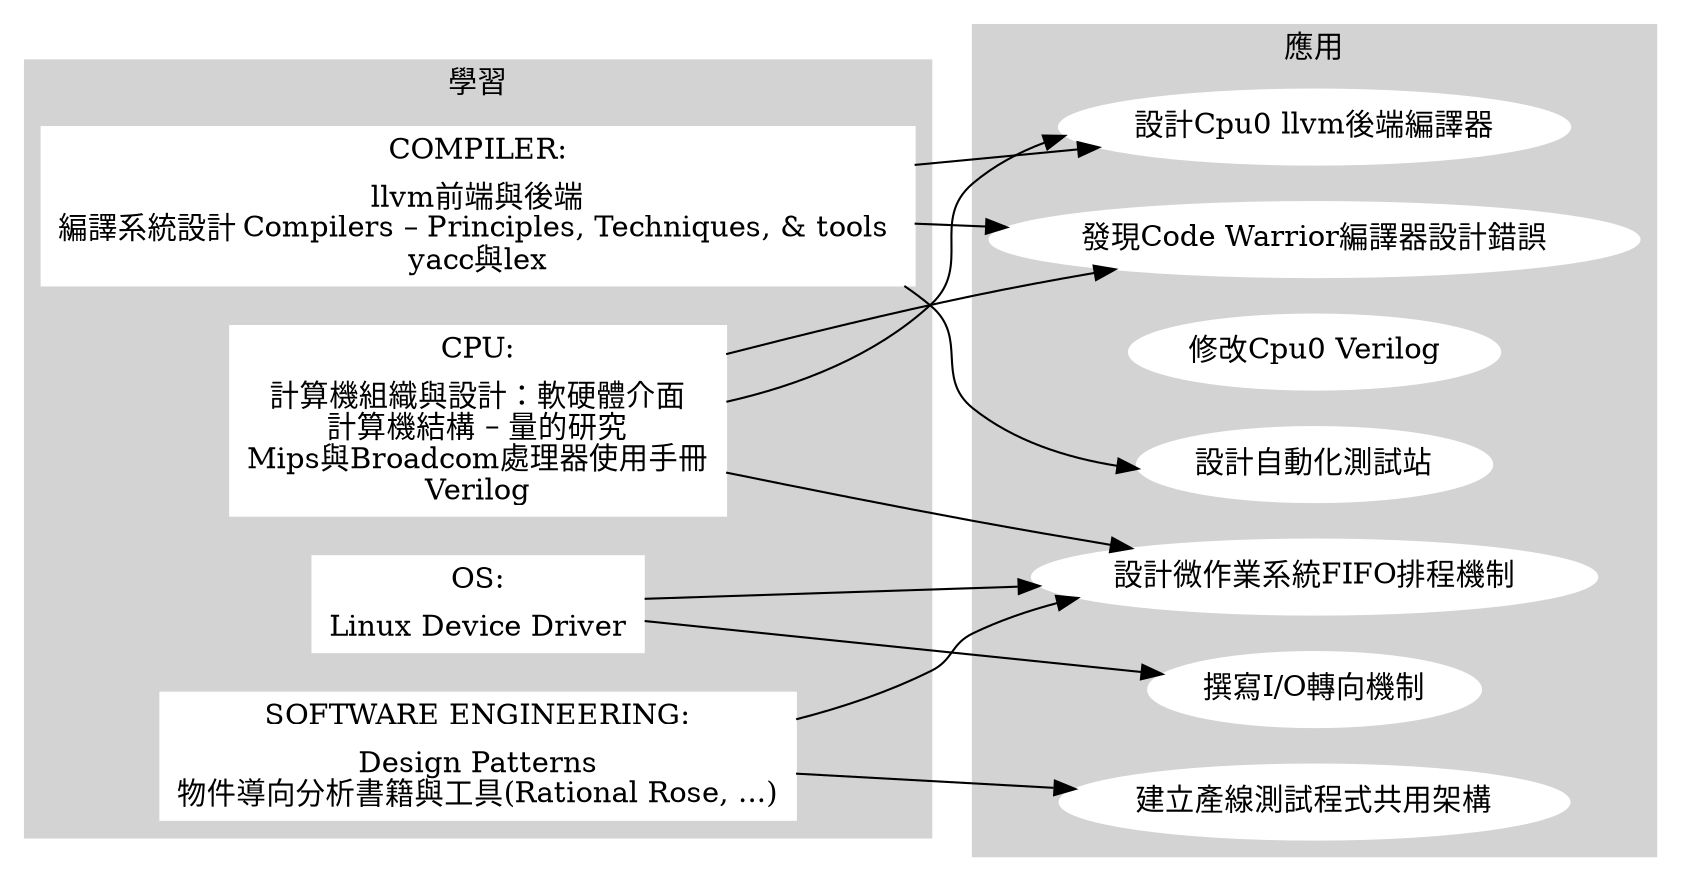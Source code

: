 // Free usage license, author: Chung-Shu Chen 陳鍾樞

digraph G {

  rankdir=LR;
  subgraph cluster_0 {
    style=filled;
    label = "學習";
    node [shape=record,style=filled,color=white]; CPU [label="CPU:|計算機組織與設計：軟硬體介面\n計算機結構 – 量的研究\nMips與Broadcom處理器使用手冊\nVerilog"];
    node [style=filled,color=white]; COMPILER [label="COMPILER:|llvm前端與後端\n編譯系統設計 Compilers – Principles, Techniques, & tools \nyacc與lex"];
    node [style=filled,color=white]; OS [label="OS:|Linux Device Driver"]; 
    node [style=filled,color=white]; "SOFTWARE ENGINEERING" [label="SOFTWARE ENGINEERING:|Design Patterns\n物件導向分析書籍與工具(Rational Rose, ...)"]; 
    color=lightgrey;
  }
  subgraph cluster_1 {
    style=filled;
    color=lightgrey;
    label = "應用";
    node [style=filled,color=white]; codewarrior [label="發現Code Warrior編譯器設計錯誤"];
    node [style=filled,color=white]; tinyos [label="設計微作業系統FIFO排程機制"];
    node [style=filled,color=white]; verilog [label="修改Cpu0 Verilog"];
    node [style=filled,color=white]; backend [label="設計Cpu0 llvm後端編譯器"];
    node [style=filled,color=white]; teststation [label="設計自動化測試站"];
    node [style=filled,color=white]; io [label="撰寫I/O轉向機制"];
    node [style=filled,color=white]; bltc [label="建立產線測試程式共用架構"];
  }
  CPU -> codewarrior;
  CPU -> tinyos;
  CPU -> backend;
  COMPILER -> backend;
  COMPILER -> codewarrior;
  COMPILER -> teststation;
  OS -> tinyos;
  OS -> io;
  "SOFTWARE ENGINEERING" -> tinyos;
  "SOFTWARE ENGINEERING" -> bltc;

}